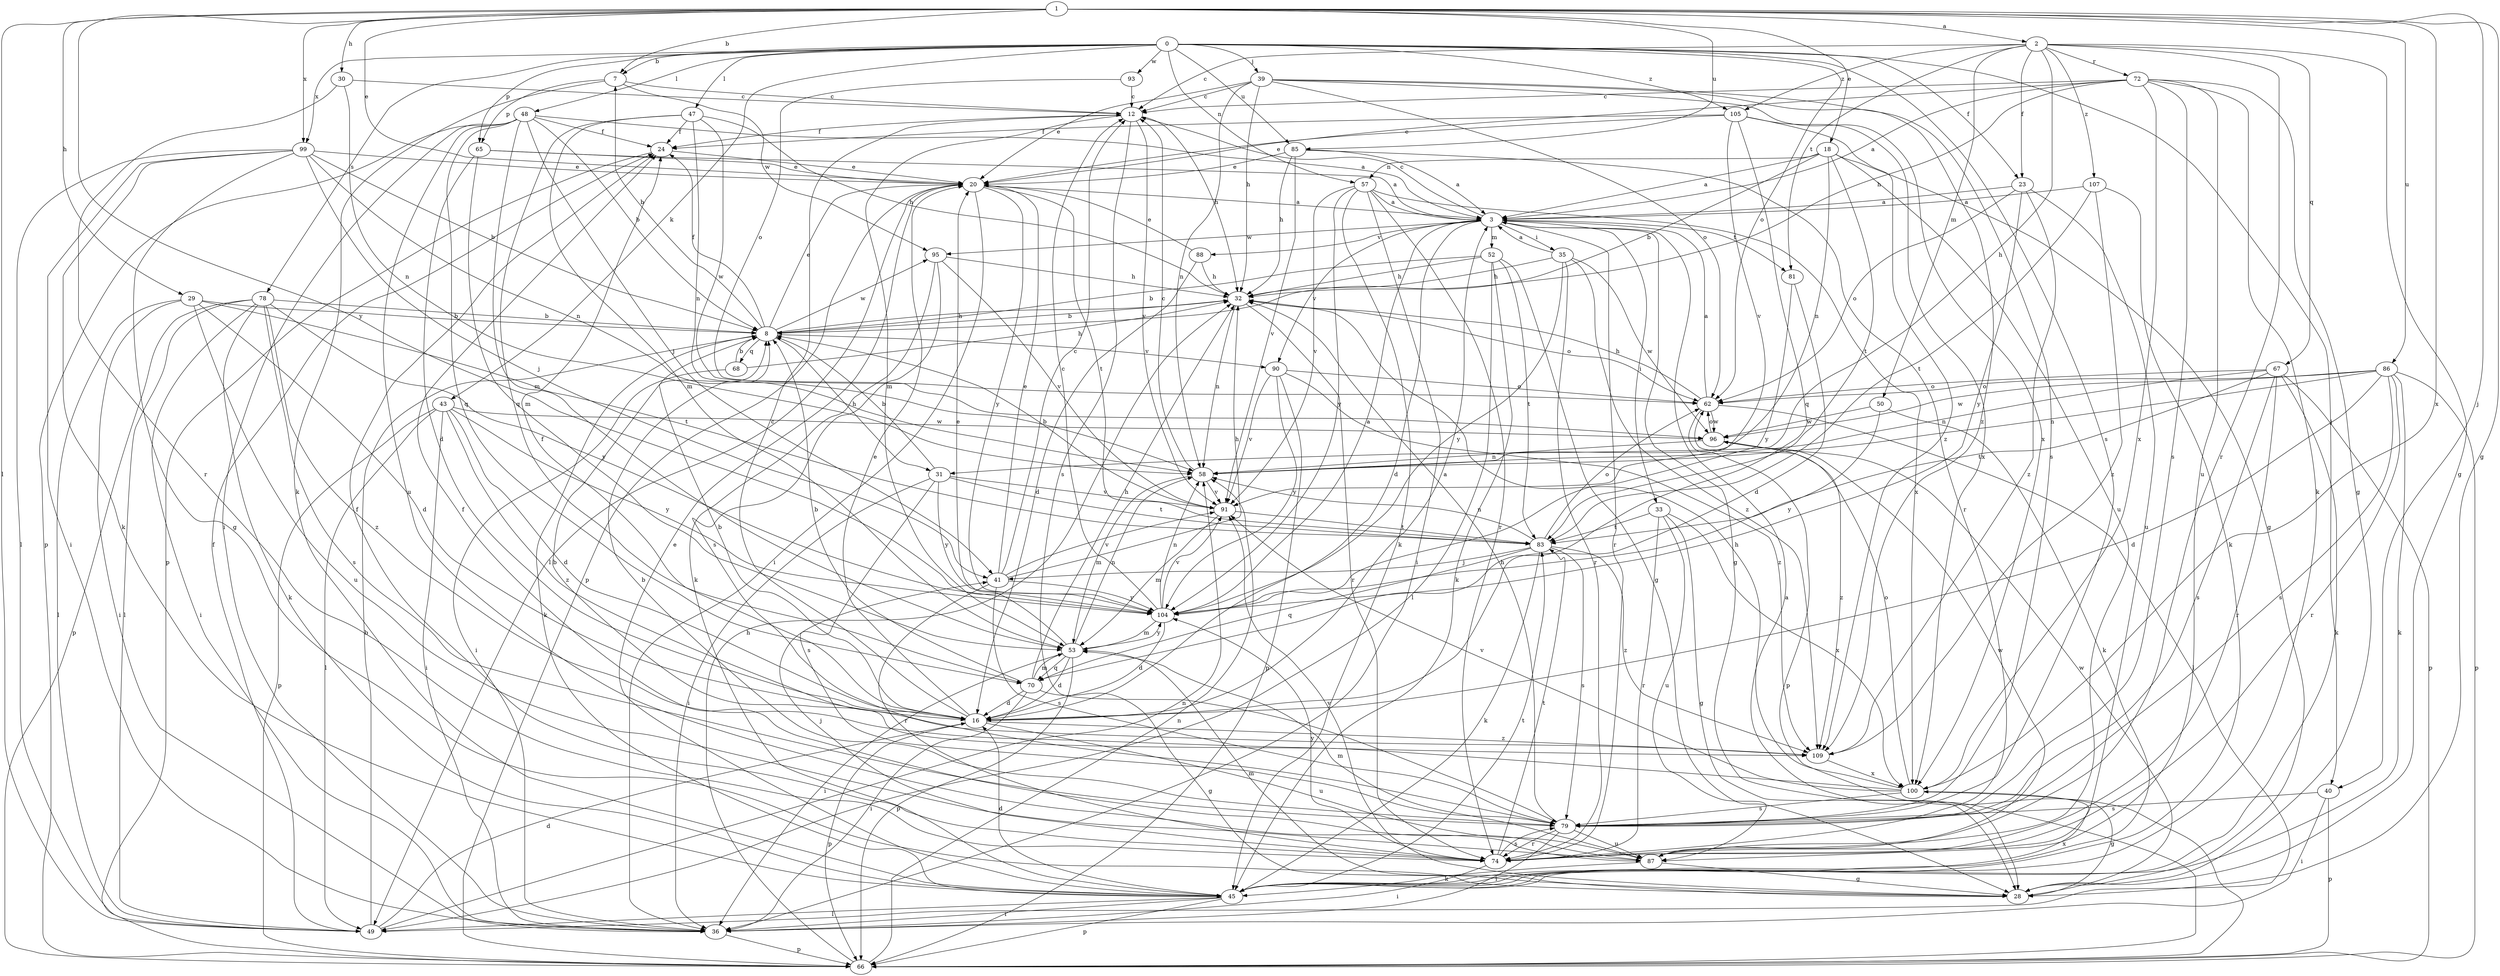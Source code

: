strict digraph  {
0;
1;
2;
3;
7;
8;
12;
16;
18;
20;
23;
24;
28;
29;
30;
31;
32;
33;
35;
36;
39;
40;
41;
43;
45;
47;
48;
49;
50;
52;
53;
57;
58;
62;
65;
66;
67;
68;
70;
72;
74;
78;
79;
81;
83;
85;
86;
87;
88;
90;
91;
93;
95;
96;
99;
100;
104;
105;
107;
109;
0 -> 7  [label=b];
0 -> 23  [label=f];
0 -> 39  [label=j];
0 -> 40  [label=j];
0 -> 43  [label=k];
0 -> 47  [label=l];
0 -> 48  [label=l];
0 -> 57  [label=n];
0 -> 62  [label=o];
0 -> 65  [label=p];
0 -> 78  [label=s];
0 -> 79  [label=s];
0 -> 85  [label=u];
0 -> 93  [label=w];
0 -> 99  [label=x];
0 -> 105  [label=z];
1 -> 2  [label=a];
1 -> 7  [label=b];
1 -> 18  [label=e];
1 -> 20  [label=e];
1 -> 28  [label=g];
1 -> 29  [label=h];
1 -> 30  [label=h];
1 -> 40  [label=j];
1 -> 49  [label=l];
1 -> 85  [label=u];
1 -> 86  [label=u];
1 -> 99  [label=x];
1 -> 100  [label=x];
1 -> 104  [label=y];
2 -> 12  [label=c];
2 -> 23  [label=f];
2 -> 28  [label=g];
2 -> 31  [label=h];
2 -> 50  [label=m];
2 -> 67  [label=q];
2 -> 72  [label=r];
2 -> 74  [label=r];
2 -> 81  [label=t];
2 -> 105  [label=z];
2 -> 107  [label=z];
3 -> 12  [label=c];
3 -> 16  [label=d];
3 -> 28  [label=g];
3 -> 33  [label=i];
3 -> 35  [label=i];
3 -> 52  [label=m];
3 -> 74  [label=r];
3 -> 81  [label=t];
3 -> 88  [label=v];
3 -> 90  [label=v];
3 -> 95  [label=w];
7 -> 12  [label=c];
7 -> 45  [label=k];
7 -> 65  [label=p];
7 -> 95  [label=w];
8 -> 7  [label=b];
8 -> 20  [label=e];
8 -> 24  [label=f];
8 -> 31  [label=h];
8 -> 32  [label=h];
8 -> 45  [label=k];
8 -> 68  [label=q];
8 -> 90  [label=v];
8 -> 95  [label=w];
12 -> 24  [label=f];
12 -> 32  [label=h];
12 -> 53  [label=m];
12 -> 79  [label=s];
12 -> 91  [label=v];
16 -> 3  [label=a];
16 -> 8  [label=b];
16 -> 12  [label=c];
16 -> 20  [label=e];
16 -> 24  [label=f];
16 -> 66  [label=p];
16 -> 87  [label=u];
16 -> 109  [label=z];
18 -> 3  [label=a];
18 -> 8  [label=b];
18 -> 28  [label=g];
18 -> 57  [label=n];
18 -> 58  [label=n];
18 -> 83  [label=t];
18 -> 87  [label=u];
20 -> 3  [label=a];
20 -> 36  [label=i];
20 -> 49  [label=l];
20 -> 66  [label=p];
20 -> 83  [label=t];
20 -> 104  [label=y];
23 -> 3  [label=a];
23 -> 62  [label=o];
23 -> 87  [label=u];
23 -> 104  [label=y];
23 -> 109  [label=z];
24 -> 20  [label=e];
24 -> 66  [label=p];
28 -> 53  [label=m];
28 -> 91  [label=v];
28 -> 96  [label=w];
29 -> 8  [label=b];
29 -> 16  [label=d];
29 -> 36  [label=i];
29 -> 49  [label=l];
29 -> 83  [label=t];
29 -> 87  [label=u];
30 -> 12  [label=c];
30 -> 58  [label=n];
30 -> 74  [label=r];
31 -> 8  [label=b];
31 -> 36  [label=i];
31 -> 79  [label=s];
31 -> 83  [label=t];
31 -> 91  [label=v];
31 -> 104  [label=y];
32 -> 8  [label=b];
32 -> 58  [label=n];
32 -> 62  [label=o];
32 -> 74  [label=r];
33 -> 28  [label=g];
33 -> 74  [label=r];
33 -> 83  [label=t];
33 -> 87  [label=u];
33 -> 100  [label=x];
35 -> 3  [label=a];
35 -> 32  [label=h];
35 -> 74  [label=r];
35 -> 96  [label=w];
35 -> 104  [label=y];
35 -> 109  [label=z];
36 -> 66  [label=p];
39 -> 12  [label=c];
39 -> 20  [label=e];
39 -> 32  [label=h];
39 -> 58  [label=n];
39 -> 62  [label=o];
39 -> 79  [label=s];
39 -> 100  [label=x];
39 -> 109  [label=z];
40 -> 36  [label=i];
40 -> 66  [label=p];
40 -> 79  [label=s];
41 -> 12  [label=c];
41 -> 20  [label=e];
41 -> 32  [label=h];
41 -> 74  [label=r];
41 -> 79  [label=s];
41 -> 91  [label=v];
41 -> 104  [label=y];
43 -> 16  [label=d];
43 -> 36  [label=i];
43 -> 49  [label=l];
43 -> 66  [label=p];
43 -> 96  [label=w];
43 -> 104  [label=y];
43 -> 109  [label=z];
45 -> 16  [label=d];
45 -> 20  [label=e];
45 -> 36  [label=i];
45 -> 49  [label=l];
45 -> 66  [label=p];
45 -> 83  [label=t];
45 -> 100  [label=x];
47 -> 24  [label=f];
47 -> 32  [label=h];
47 -> 53  [label=m];
47 -> 58  [label=n];
47 -> 70  [label=q];
47 -> 96  [label=w];
48 -> 3  [label=a];
48 -> 8  [label=b];
48 -> 24  [label=f];
48 -> 36  [label=i];
48 -> 41  [label=j];
48 -> 53  [label=m];
48 -> 66  [label=p];
48 -> 70  [label=q];
48 -> 87  [label=u];
49 -> 8  [label=b];
49 -> 16  [label=d];
49 -> 24  [label=f];
49 -> 58  [label=n];
50 -> 45  [label=k];
50 -> 96  [label=w];
50 -> 104  [label=y];
52 -> 8  [label=b];
52 -> 28  [label=g];
52 -> 32  [label=h];
52 -> 45  [label=k];
52 -> 49  [label=l];
52 -> 83  [label=t];
53 -> 16  [label=d];
53 -> 20  [label=e];
53 -> 36  [label=i];
53 -> 58  [label=n];
53 -> 66  [label=p];
53 -> 70  [label=q];
53 -> 104  [label=y];
57 -> 3  [label=a];
57 -> 36  [label=i];
57 -> 45  [label=k];
57 -> 74  [label=r];
57 -> 91  [label=v];
57 -> 100  [label=x];
57 -> 104  [label=y];
58 -> 12  [label=c];
58 -> 53  [label=m];
58 -> 91  [label=v];
62 -> 3  [label=a];
62 -> 32  [label=h];
62 -> 49  [label=l];
62 -> 66  [label=p];
62 -> 96  [label=w];
65 -> 3  [label=a];
65 -> 16  [label=d];
65 -> 20  [label=e];
65 -> 53  [label=m];
66 -> 3  [label=a];
66 -> 32  [label=h];
66 -> 58  [label=n];
67 -> 45  [label=k];
67 -> 58  [label=n];
67 -> 62  [label=o];
67 -> 66  [label=p];
67 -> 74  [label=r];
67 -> 79  [label=s];
67 -> 83  [label=t];
68 -> 8  [label=b];
68 -> 32  [label=h];
68 -> 36  [label=i];
70 -> 8  [label=b];
70 -> 16  [label=d];
70 -> 28  [label=g];
70 -> 32  [label=h];
70 -> 36  [label=i];
70 -> 53  [label=m];
72 -> 3  [label=a];
72 -> 12  [label=c];
72 -> 20  [label=e];
72 -> 28  [label=g];
72 -> 32  [label=h];
72 -> 45  [label=k];
72 -> 79  [label=s];
72 -> 87  [label=u];
72 -> 100  [label=x];
74 -> 24  [label=f];
74 -> 36  [label=i];
74 -> 41  [label=j];
74 -> 79  [label=s];
74 -> 83  [label=t];
74 -> 104  [label=y];
78 -> 8  [label=b];
78 -> 36  [label=i];
78 -> 45  [label=k];
78 -> 49  [label=l];
78 -> 66  [label=p];
78 -> 79  [label=s];
78 -> 104  [label=y];
78 -> 109  [label=z];
79 -> 8  [label=b];
79 -> 32  [label=h];
79 -> 36  [label=i];
79 -> 74  [label=r];
79 -> 87  [label=u];
81 -> 16  [label=d];
81 -> 104  [label=y];
83 -> 41  [label=j];
83 -> 45  [label=k];
83 -> 58  [label=n];
83 -> 62  [label=o];
83 -> 70  [label=q];
83 -> 79  [label=s];
83 -> 109  [label=z];
85 -> 3  [label=a];
85 -> 20  [label=e];
85 -> 32  [label=h];
85 -> 74  [label=r];
85 -> 91  [label=v];
86 -> 16  [label=d];
86 -> 45  [label=k];
86 -> 58  [label=n];
86 -> 62  [label=o];
86 -> 66  [label=p];
86 -> 74  [label=r];
86 -> 79  [label=s];
86 -> 96  [label=w];
87 -> 24  [label=f];
87 -> 28  [label=g];
87 -> 45  [label=k];
87 -> 53  [label=m];
87 -> 96  [label=w];
88 -> 16  [label=d];
88 -> 20  [label=e];
88 -> 32  [label=h];
90 -> 62  [label=o];
90 -> 66  [label=p];
90 -> 91  [label=v];
90 -> 104  [label=y];
90 -> 109  [label=z];
91 -> 8  [label=b];
91 -> 53  [label=m];
91 -> 83  [label=t];
93 -> 12  [label=c];
93 -> 62  [label=o];
95 -> 32  [label=h];
95 -> 45  [label=k];
95 -> 79  [label=s];
95 -> 91  [label=v];
96 -> 58  [label=n];
96 -> 62  [label=o];
96 -> 109  [label=z];
99 -> 8  [label=b];
99 -> 20  [label=e];
99 -> 28  [label=g];
99 -> 36  [label=i];
99 -> 41  [label=j];
99 -> 45  [label=k];
99 -> 49  [label=l];
99 -> 58  [label=n];
100 -> 8  [label=b];
100 -> 28  [label=g];
100 -> 32  [label=h];
100 -> 62  [label=o];
100 -> 79  [label=s];
100 -> 91  [label=v];
104 -> 3  [label=a];
104 -> 12  [label=c];
104 -> 16  [label=d];
104 -> 53  [label=m];
104 -> 58  [label=n];
104 -> 91  [label=v];
105 -> 20  [label=e];
105 -> 24  [label=f];
105 -> 70  [label=q];
105 -> 91  [label=v];
105 -> 100  [label=x];
105 -> 109  [label=z];
107 -> 3  [label=a];
107 -> 45  [label=k];
107 -> 83  [label=t];
107 -> 109  [label=z];
109 -> 100  [label=x];
}
